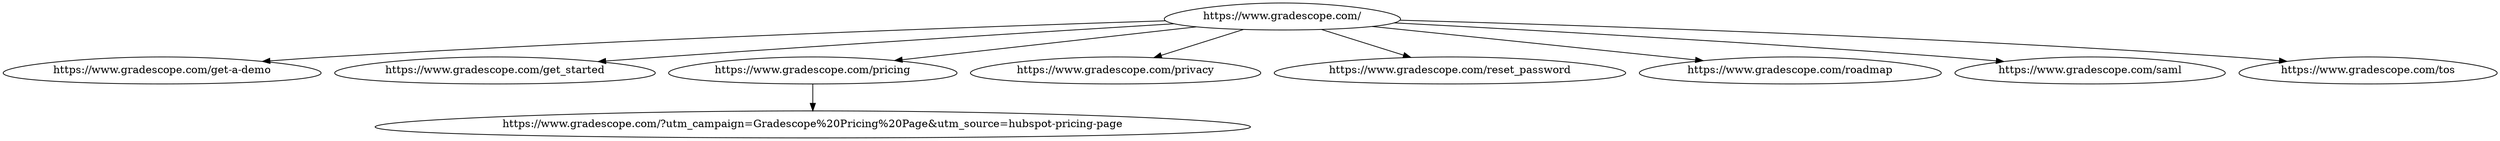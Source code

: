 digraph tree {
	"https://www.gradescope.com/" [label="https://www.gradescope.com/", shape=egg]
	"https://www.gradescope.com/get-a-demo" [label="https://www.gradescope.com/get-a-demo", shape=egg]
	"https://www.gradescope.com/get_started" [label="https://www.gradescope.com/get_started", shape=egg]
	"https://www.gradescope.com/pricing" [label="https://www.gradescope.com/pricing", shape=egg]
	"https://www.gradescope.com/privacy" [label="https://www.gradescope.com/privacy", shape=egg]
	"https://www.gradescope.com/reset_password" [label="https://www.gradescope.com/reset_password", shape=egg]
	"https://www.gradescope.com/roadmap" [label="https://www.gradescope.com/roadmap", shape=egg]
	"https://www.gradescope.com/saml" [label="https://www.gradescope.com/saml", shape=egg]
	"https://www.gradescope.com/tos" [label="https://www.gradescope.com/tos", shape=egg]
	"https://www.gradescope.com/?utm_campaign=Gradescope%20Pricing%20Page&utm_source=hubspot-pricing-page" [label="https://www.gradescope.com/?utm_campaign=Gradescope%20Pricing%20Page&utm_source=hubspot-pricing-page", shape=egg]

	"https://www.gradescope.com/" -> "https://www.gradescope.com/reset_password"
	"https://www.gradescope.com/" -> "https://www.gradescope.com/saml"
	"https://www.gradescope.com/" -> "https://www.gradescope.com/pricing"
	"https://www.gradescope.com/" -> "https://www.gradescope.com/get-a-demo"
	"https://www.gradescope.com/" -> "https://www.gradescope.com/get_started"
	"https://www.gradescope.com/" -> "https://www.gradescope.com/roadmap"
	"https://www.gradescope.com/" -> "https://www.gradescope.com/tos"
	"https://www.gradescope.com/" -> "https://www.gradescope.com/privacy"
	"https://www.gradescope.com/pricing" -> "https://www.gradescope.com/?utm_campaign=Gradescope%20Pricing%20Page&utm_source=hubspot-pricing-page"
}
